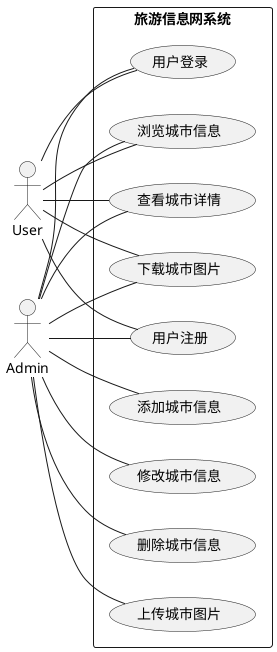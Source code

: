 @startuml
left to right direction

actor User
actor Admin

rectangle "旅游信息网系统" {
    usecase "用户注册" as UC1
    usecase "用户登录" as UC2
    usecase "浏览城市信息" as UC3
    usecase "查看城市详情" as UC4
    usecase "下载城市图片" as UC5
    usecase "添加城市信息" as UC6
    usecase "修改城市信息" as UC7
    usecase "删除城市信息" as UC8
    usecase "上传城市图片" as UC9

    User -- UC1
    User -- UC2
    User -- UC3
    User -- UC4
    User -- UC5

    Admin -- UC1
    Admin -- UC2
    Admin -- UC3
    Admin -- UC4
    Admin -- UC5
    Admin -- UC6
    Admin -- UC7
    Admin -- UC8
    Admin -- UC9
}
@enduml
